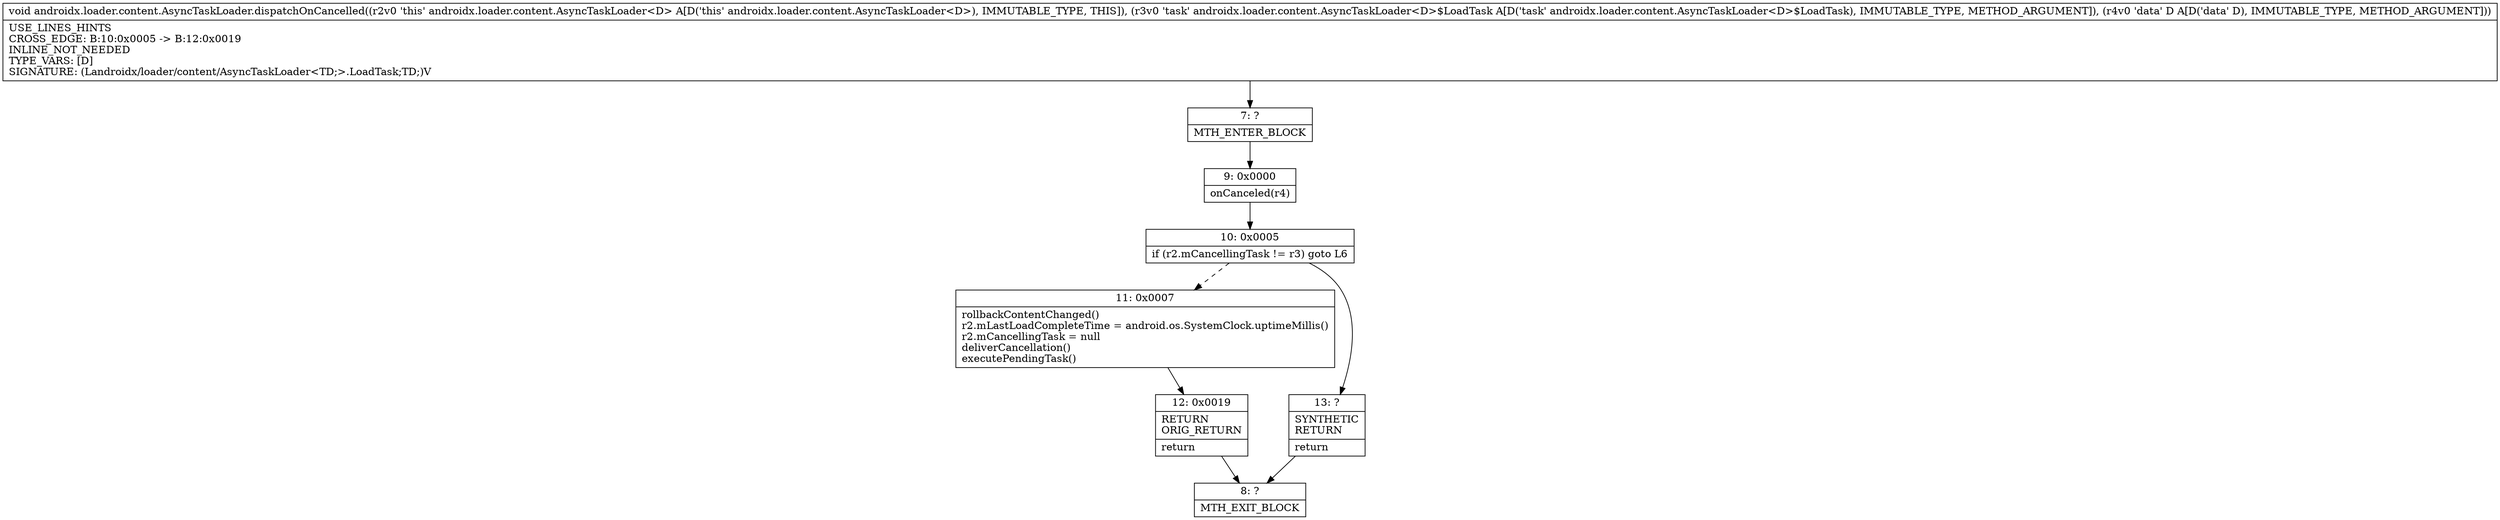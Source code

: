 digraph "CFG forandroidx.loader.content.AsyncTaskLoader.dispatchOnCancelled(Landroidx\/loader\/content\/AsyncTaskLoader$LoadTask;Ljava\/lang\/Object;)V" {
Node_7 [shape=record,label="{7\:\ ?|MTH_ENTER_BLOCK\l}"];
Node_9 [shape=record,label="{9\:\ 0x0000|onCanceled(r4)\l}"];
Node_10 [shape=record,label="{10\:\ 0x0005|if (r2.mCancellingTask != r3) goto L6\l}"];
Node_11 [shape=record,label="{11\:\ 0x0007|rollbackContentChanged()\lr2.mLastLoadCompleteTime = android.os.SystemClock.uptimeMillis()\lr2.mCancellingTask = null\ldeliverCancellation()\lexecutePendingTask()\l}"];
Node_12 [shape=record,label="{12\:\ 0x0019|RETURN\lORIG_RETURN\l|return\l}"];
Node_8 [shape=record,label="{8\:\ ?|MTH_EXIT_BLOCK\l}"];
Node_13 [shape=record,label="{13\:\ ?|SYNTHETIC\lRETURN\l|return\l}"];
MethodNode[shape=record,label="{void androidx.loader.content.AsyncTaskLoader.dispatchOnCancelled((r2v0 'this' androidx.loader.content.AsyncTaskLoader\<D\> A[D('this' androidx.loader.content.AsyncTaskLoader\<D\>), IMMUTABLE_TYPE, THIS]), (r3v0 'task' androidx.loader.content.AsyncTaskLoader\<D\>$LoadTask A[D('task' androidx.loader.content.AsyncTaskLoader\<D\>$LoadTask), IMMUTABLE_TYPE, METHOD_ARGUMENT]), (r4v0 'data' D A[D('data' D), IMMUTABLE_TYPE, METHOD_ARGUMENT]))  | USE_LINES_HINTS\lCROSS_EDGE: B:10:0x0005 \-\> B:12:0x0019\lINLINE_NOT_NEEDED\lTYPE_VARS: [D]\lSIGNATURE: (Landroidx\/loader\/content\/AsyncTaskLoader\<TD;\>.LoadTask;TD;)V\l}"];
MethodNode -> Node_7;Node_7 -> Node_9;
Node_9 -> Node_10;
Node_10 -> Node_11[style=dashed];
Node_10 -> Node_13;
Node_11 -> Node_12;
Node_12 -> Node_8;
Node_13 -> Node_8;
}

